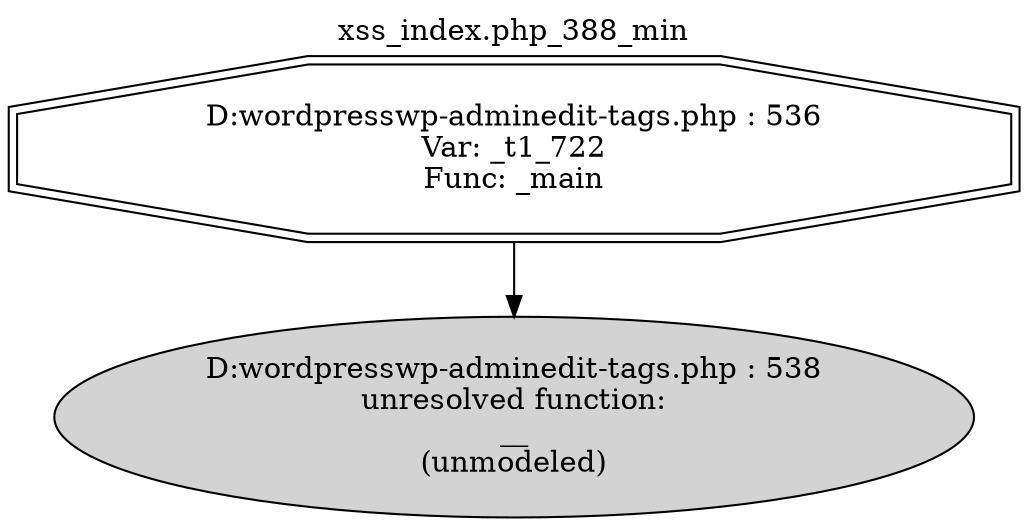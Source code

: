 digraph cfg {
  label="xss_index.php_388_min";
  labelloc=t;
  n1 [shape=doubleoctagon, label="D:\wordpress\wp-admin\edit-tags.php : 536\nVar: _t1_722\nFunc: _main\n"];
  n2 [shape=ellipse, label="D:\wordpress\wp-admin\edit-tags.php : 538\nunresolved function:\n__\n(unmodeled)\n",style=filled];
  n1 -> n2;
}
